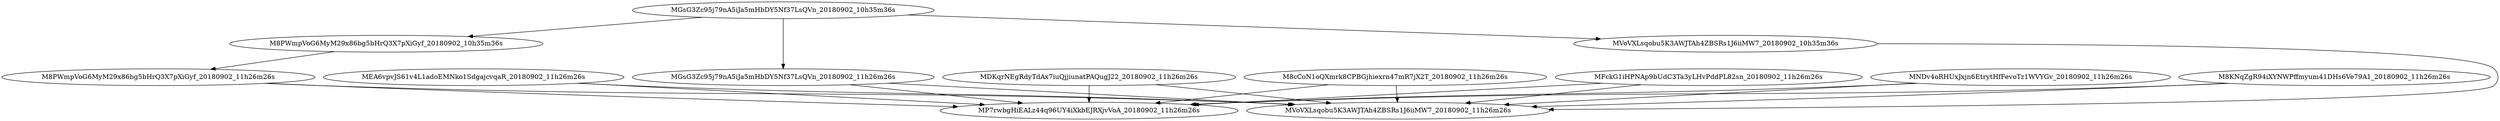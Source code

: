 digraph{rankdir=TB;M8KNqZgR94iXYNWPffmyum41DHs6Ve79A1_20180902_11h26m26s -> MP7rwbgHiEALz44q96UY4iXkbEJRXjvVoA_20180902_11h26m26s;
MGsG3Zc95j79nA5iJa5mHbDY5Nf37LsQVn_20180902_10h35m36s -> MVoVXLsqobu5K3AWJTAh4ZBSRs1J6iiMW7_20180902_10h35m36s;
MGsG3Zc95j79nA5iJa5mHbDY5Nf37LsQVn_20180902_10h35m36s -> MGsG3Zc95j79nA5iJa5mHbDY5Nf37LsQVn_20180902_11h26m26s;
MGsG3Zc95j79nA5iJa5mHbDY5Nf37LsQVn_20180902_10h35m36s -> M8PWmpVoG6MyM29x86bg5bHrQ3X7pXiGyf_20180902_10h35m36s;
MEA6vpvJS61v4L1adoEMNko1SdgajcvqaR_20180902_11h26m26s -> MVoVXLsqobu5K3AWJTAh4ZBSRs1J6iiMW7_20180902_11h26m26s;
M8PWmpVoG6MyM29x86bg5bHrQ3X7pXiGyf_20180902_10h35m36s -> M8PWmpVoG6MyM29x86bg5bHrQ3X7pXiGyf_20180902_11h26m26s;
M8PWmpVoG6MyM29x86bg5bHrQ3X7pXiGyf_20180902_11h26m26s -> MVoVXLsqobu5K3AWJTAh4ZBSRs1J6iiMW7_20180902_11h26m26s;
MDKqrNEgRdyTdAx7iuQjjiunatPAQugJ22_20180902_11h26m26s -> MVoVXLsqobu5K3AWJTAh4ZBSRs1J6iiMW7_20180902_11h26m26s;
M8cCoN1oQXmrk8CPBGjhiexrn47mR7jX2T_20180902_11h26m26s -> MP7rwbgHiEALz44q96UY4iXkbEJRXjvVoA_20180902_11h26m26s;
MVoVXLsqobu5K3AWJTAh4ZBSRs1J6iiMW7_20180902_10h35m36s -> MVoVXLsqobu5K3AWJTAh4ZBSRs1J6iiMW7_20180902_11h26m26s;
M8KNqZgR94iXYNWPffmyum41DHs6Ve79A1_20180902_11h26m26s -> MVoVXLsqobu5K3AWJTAh4ZBSRs1J6iiMW7_20180902_11h26m26s;
M8cCoN1oQXmrk8CPBGjhiexrn47mR7jX2T_20180902_11h26m26s -> MVoVXLsqobu5K3AWJTAh4ZBSRs1J6iiMW7_20180902_11h26m26s;
MEA6vpvJS61v4L1adoEMNko1SdgajcvqaR_20180902_11h26m26s -> MP7rwbgHiEALz44q96UY4iXkbEJRXjvVoA_20180902_11h26m26s;
MFckG1iHPNAp9bUdC3Ta3yLHvPddPL82sn_20180902_11h26m26s -> MP7rwbgHiEALz44q96UY4iXkbEJRXjvVoA_20180902_11h26m26s;
MGsG3Zc95j79nA5iJa5mHbDY5Nf37LsQVn_20180902_11h26m26s -> MVoVXLsqobu5K3AWJTAh4ZBSRs1J6iiMW7_20180902_11h26m26s;
MNDv4oRHUxJxjn6EtrytHfFevoTz1WVYGv_20180902_11h26m26s -> MVoVXLsqobu5K3AWJTAh4ZBSRs1J6iiMW7_20180902_11h26m26s;
M8PWmpVoG6MyM29x86bg5bHrQ3X7pXiGyf_20180902_11h26m26s -> MP7rwbgHiEALz44q96UY4iXkbEJRXjvVoA_20180902_11h26m26s;
MDKqrNEgRdyTdAx7iuQjjiunatPAQugJ22_20180902_11h26m26s -> MP7rwbgHiEALz44q96UY4iXkbEJRXjvVoA_20180902_11h26m26s;
MGsG3Zc95j79nA5iJa5mHbDY5Nf37LsQVn_20180902_11h26m26s -> MP7rwbgHiEALz44q96UY4iXkbEJRXjvVoA_20180902_11h26m26s;
MNDv4oRHUxJxjn6EtrytHfFevoTz1WVYGv_20180902_11h26m26s -> MP7rwbgHiEALz44q96UY4iXkbEJRXjvVoA_20180902_11h26m26s;
MFckG1iHPNAp9bUdC3Ta3yLHvPddPL82sn_20180902_11h26m26s -> MVoVXLsqobu5K3AWJTAh4ZBSRs1J6iiMW7_20180902_11h26m26s;
}